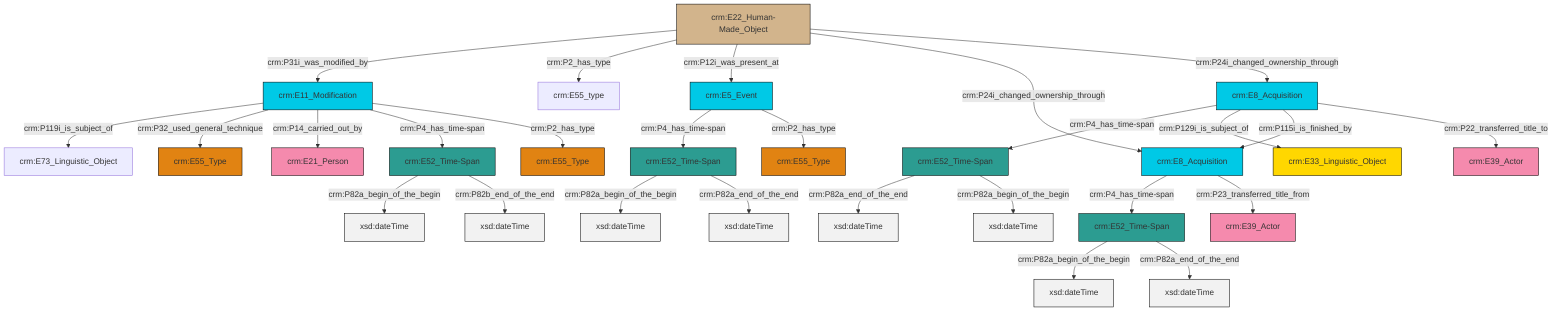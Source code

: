 graph TD
classDef Literal fill:#f2f2f2,stroke:#000000;
classDef CRM_Entity fill:#FFFFFF,stroke:#000000;
classDef Temporal_Entity fill:#00C9E6, stroke:#000000;
classDef Type fill:#E18312, stroke:#000000;
classDef Time-Span fill:#2C9C91, stroke:#000000;
classDef Appellation fill:#FFEB7F, stroke:#000000;
classDef Place fill:#008836, stroke:#000000;
classDef Persistent_Item fill:#B266B2, stroke:#000000;
classDef Conceptual_Object fill:#FFD700, stroke:#000000;
classDef Physical_Thing fill:#D2B48C, stroke:#000000;
classDef Actor fill:#f58aad, stroke:#000000;
classDef PC_Classes fill:#4ce600, stroke:#000000;
classDef Multi fill:#cccccc,stroke:#000000;

0["crm:E52_Time-Span"]:::Time-Span -->|crm:P82a_begin_of_the_begin| 1[xsd:dateTime]:::Literal
2["crm:E52_Time-Span"]:::Time-Span -->|crm:P82a_end_of_the_end| 3[xsd:dateTime]:::Literal
10["crm:E8_Acquisition"]:::Temporal_Entity -->|crm:P4_has_time-span| 0["crm:E52_Time-Span"]:::Time-Span
0["crm:E52_Time-Span"]:::Time-Span -->|crm:P82a_end_of_the_end| 11[xsd:dateTime]:::Literal
8["crm:E8_Acquisition"]:::Temporal_Entity -->|crm:P4_has_time-span| 2["crm:E52_Time-Span"]:::Time-Span
18["crm:E52_Time-Span"]:::Time-Span -->|crm:P82a_begin_of_the_begin| 19[xsd:dateTime]:::Literal
4["crm:E11_Modification"]:::Temporal_Entity -->|crm:P119i_is_subject_of| 20["crm:E73_Linguistic_Object"]:::Default
2["crm:E52_Time-Span"]:::Time-Span -->|crm:P82a_begin_of_the_begin| 21[xsd:dateTime]:::Literal
22["crm:E22_Human-Made_Object"]:::Physical_Thing -->|crm:P31i_was_modified_by| 4["crm:E11_Modification"]:::Temporal_Entity
16["crm:E52_Time-Span"]:::Time-Span -->|crm:P82a_begin_of_the_begin| 23[xsd:dateTime]:::Literal
16["crm:E52_Time-Span"]:::Time-Span -->|crm:P82b_end_of_the_end| 24[xsd:dateTime]:::Literal
22["crm:E22_Human-Made_Object"]:::Physical_Thing -->|crm:P2_has_type| 14["crm:E55_type"]:::Default
8["crm:E8_Acquisition"]:::Temporal_Entity -->|crm:P129i_is_subject_of| 27["crm:E33_Linguistic_Object"]:::Conceptual_Object
22["crm:E22_Human-Made_Object"]:::Physical_Thing -->|crm:P12i_was_present_at| 29["crm:E5_Event"]:::Temporal_Entity
10["crm:E8_Acquisition"]:::Temporal_Entity -->|crm:P23_transferred_title_from| 25["crm:E39_Actor"]:::Actor
18["crm:E52_Time-Span"]:::Time-Span -->|crm:P82a_end_of_the_end| 32[xsd:dateTime]:::Literal
8["crm:E8_Acquisition"]:::Temporal_Entity -->|crm:P115i_is_finished_by| 10["crm:E8_Acquisition"]:::Temporal_Entity
4["crm:E11_Modification"]:::Temporal_Entity -->|crm:P32_used_general_technique| 30["crm:E55_Type"]:::Type
4["crm:E11_Modification"]:::Temporal_Entity -->|crm:P14_carried_out_by| 36["crm:E21_Person"]:::Actor
4["crm:E11_Modification"]:::Temporal_Entity -->|crm:P4_has_time-span| 16["crm:E52_Time-Span"]:::Time-Span
22["crm:E22_Human-Made_Object"]:::Physical_Thing -->|crm:P24i_changed_ownership_through| 10["crm:E8_Acquisition"]:::Temporal_Entity
29["crm:E5_Event"]:::Temporal_Entity -->|crm:P4_has_time-span| 18["crm:E52_Time-Span"]:::Time-Span
8["crm:E8_Acquisition"]:::Temporal_Entity -->|crm:P22_transferred_title_to| 12["crm:E39_Actor"]:::Actor
4["crm:E11_Modification"]:::Temporal_Entity -->|crm:P2_has_type| 6["crm:E55_Type"]:::Type
22["crm:E22_Human-Made_Object"]:::Physical_Thing -->|crm:P24i_changed_ownership_through| 8["crm:E8_Acquisition"]:::Temporal_Entity
29["crm:E5_Event"]:::Temporal_Entity -->|crm:P2_has_type| 33["crm:E55_Type"]:::Type
